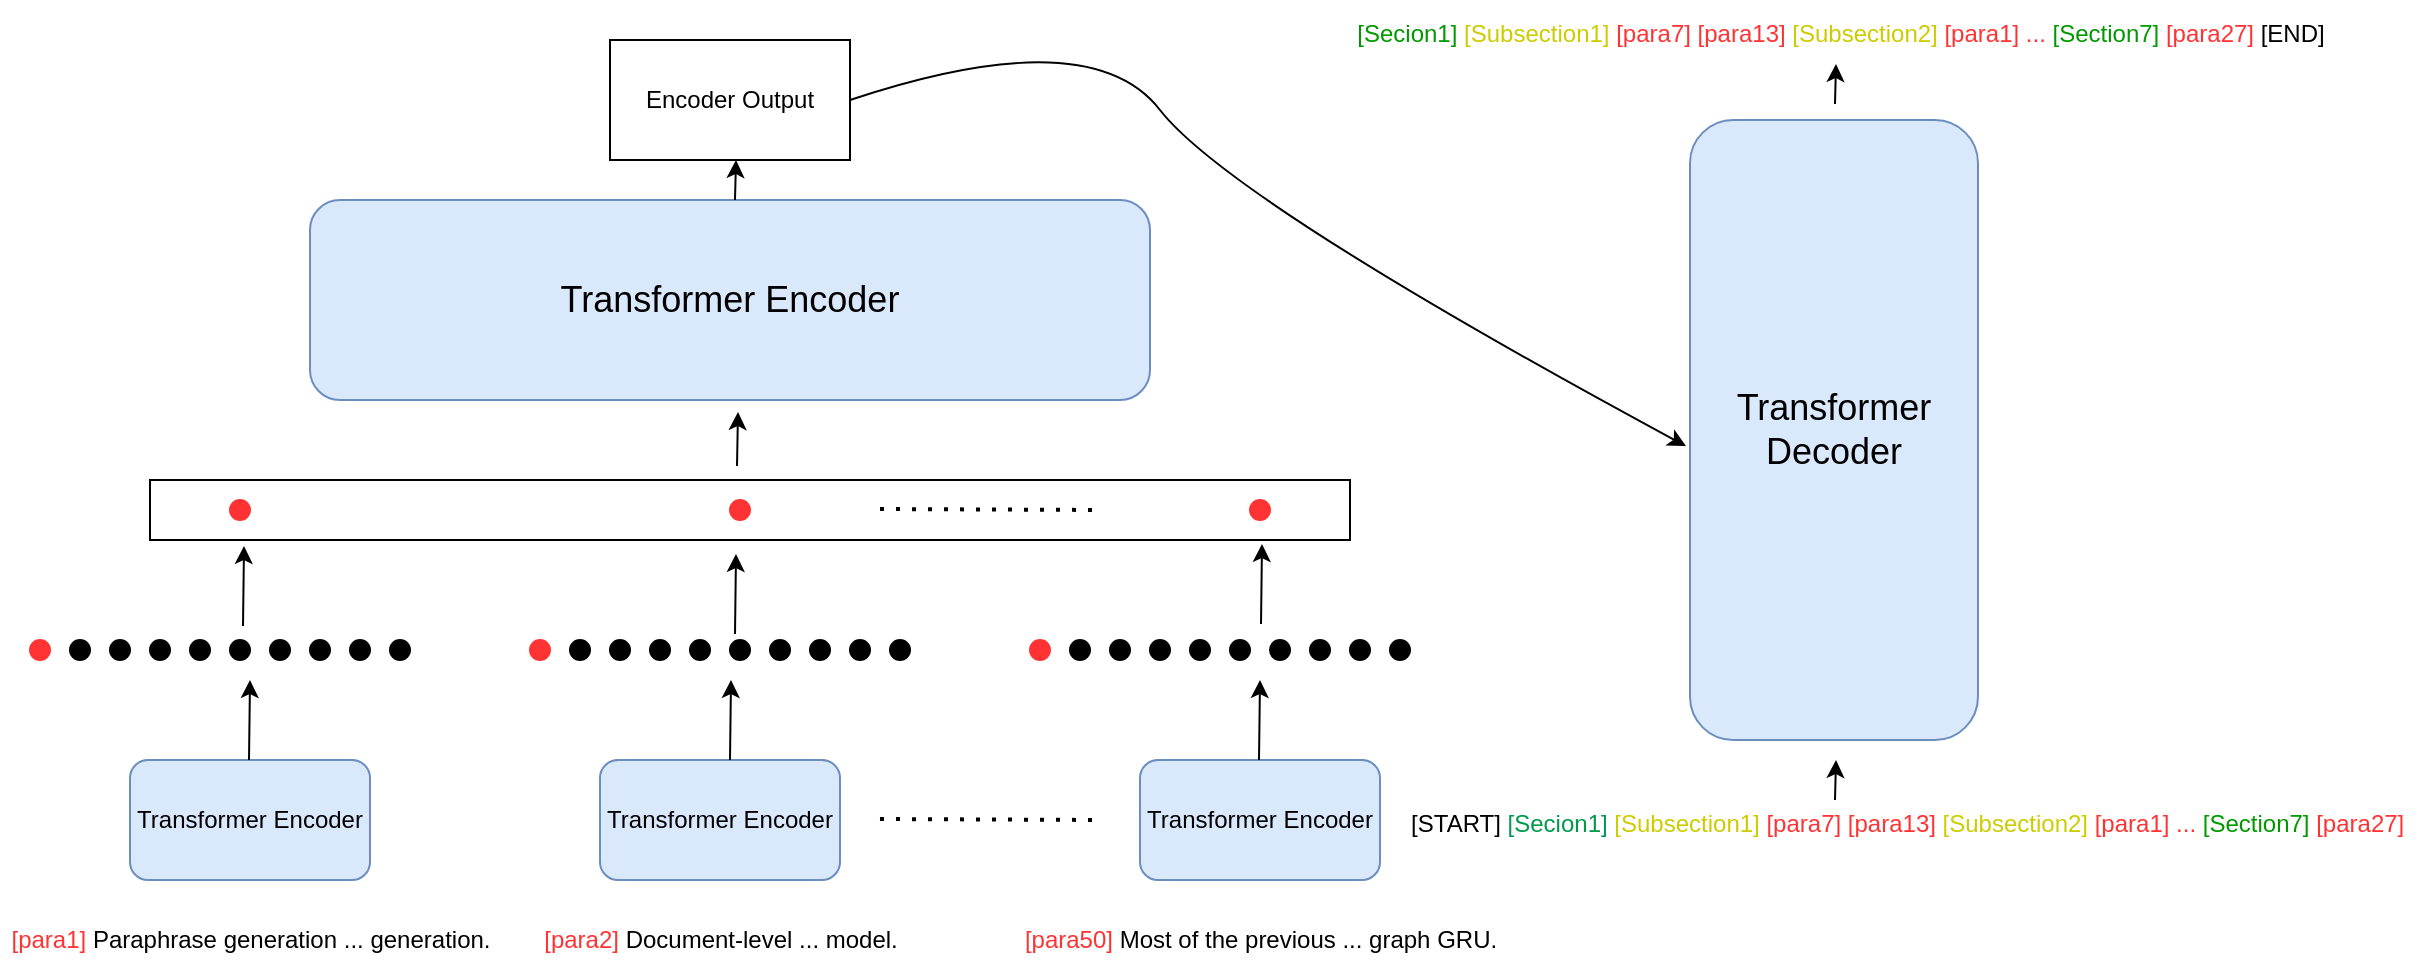 <mxfile version="16.4.2" type="github">
  <diagram id="T849AgaAMUV6qUk71AnG" name="Page-1">
    <mxGraphModel dx="1038" dy="547" grid="1" gridSize="10" guides="1" tooltips="1" connect="1" arrows="1" fold="1" page="1" pageScale="1" pageWidth="827" pageHeight="1169" math="0" shadow="0">
      <root>
        <mxCell id="0" />
        <mxCell id="1" parent="0" />
        <mxCell id="rFgkqmWRGbolhcBjv8Z4-61" value="" style="rounded=0;whiteSpace=wrap;html=1;fontColor=#FF3333;strokeColor=#000000;fillColor=#FFFFFF;" vertex="1" parent="1">
          <mxGeometry x="90" y="290" width="600" height="30" as="geometry" />
        </mxCell>
        <mxCell id="rFgkqmWRGbolhcBjv8Z4-1" value="Transformer Encoder" style="rounded=1;whiteSpace=wrap;html=1;fillColor=#dae8fc;strokeColor=#6c8ebf;" vertex="1" parent="1">
          <mxGeometry x="80" y="430" width="120" height="60" as="geometry" />
        </mxCell>
        <mxCell id="rFgkqmWRGbolhcBjv8Z4-3" value="Transformer Encoder" style="rounded=1;whiteSpace=wrap;html=1;fillColor=#dae8fc;strokeColor=#6c8ebf;" vertex="1" parent="1">
          <mxGeometry x="315" y="430" width="120" height="60" as="geometry" />
        </mxCell>
        <mxCell id="rFgkqmWRGbolhcBjv8Z4-4" value="Transformer Encoder" style="rounded=1;whiteSpace=wrap;html=1;fillColor=#dae8fc;strokeColor=#6c8ebf;" vertex="1" parent="1">
          <mxGeometry x="585" y="430" width="120" height="60" as="geometry" />
        </mxCell>
        <mxCell id="rFgkqmWRGbolhcBjv8Z4-5" value="" style="endArrow=none;dashed=1;html=1;dashPattern=1 3;strokeWidth=2;rounded=0;" edge="1" parent="1">
          <mxGeometry width="50" height="50" relative="1" as="geometry">
            <mxPoint x="455" y="459.5" as="sourcePoint" />
            <mxPoint x="565" y="460" as="targetPoint" />
          </mxGeometry>
        </mxCell>
        <mxCell id="rFgkqmWRGbolhcBjv8Z4-7" value="&lt;font color=&quot;#ff3333&quot;&gt;[para1]&lt;/font&gt; Paraphrase generation ... generation." style="text;html=1;align=center;verticalAlign=middle;resizable=0;points=[];autosize=1;strokeColor=none;fillColor=none;" vertex="1" parent="1">
          <mxGeometry x="15" y="510" width="250" height="20" as="geometry" />
        </mxCell>
        <mxCell id="rFgkqmWRGbolhcBjv8Z4-8" value="&lt;font color=&quot;#ff3333&quot;&gt;[para2]&lt;/font&gt; Document-level ... model." style="text;html=1;align=center;verticalAlign=middle;resizable=0;points=[];autosize=1;strokeColor=none;fillColor=none;" vertex="1" parent="1">
          <mxGeometry x="280" y="510" width="190" height="20" as="geometry" />
        </mxCell>
        <mxCell id="rFgkqmWRGbolhcBjv8Z4-9" value="&lt;font color=&quot;#ff3333&quot;&gt;[para50]&lt;/font&gt; Most of the previous ... graph GRU." style="text;html=1;align=center;verticalAlign=middle;resizable=0;points=[];autosize=1;strokeColor=none;fillColor=none;" vertex="1" parent="1">
          <mxGeometry x="520" y="510" width="250" height="20" as="geometry" />
        </mxCell>
        <mxCell id="rFgkqmWRGbolhcBjv8Z4-10" value="" style="endArrow=classic;html=1;rounded=0;fontColor=#FF3333;" edge="1" parent="1">
          <mxGeometry width="50" height="50" relative="1" as="geometry">
            <mxPoint x="139.5" y="430" as="sourcePoint" />
            <mxPoint x="140" y="390" as="targetPoint" />
          </mxGeometry>
        </mxCell>
        <mxCell id="rFgkqmWRGbolhcBjv8Z4-11" value="" style="endArrow=classic;html=1;rounded=0;fontColor=#FF3333;" edge="1" parent="1">
          <mxGeometry width="50" height="50" relative="1" as="geometry">
            <mxPoint x="380" y="430" as="sourcePoint" />
            <mxPoint x="380.5" y="390" as="targetPoint" />
          </mxGeometry>
        </mxCell>
        <mxCell id="rFgkqmWRGbolhcBjv8Z4-13" value="" style="endArrow=classic;html=1;rounded=0;fontColor=#FF3333;" edge="1" parent="1">
          <mxGeometry width="50" height="50" relative="1" as="geometry">
            <mxPoint x="644.5" y="430" as="sourcePoint" />
            <mxPoint x="645" y="390" as="targetPoint" />
          </mxGeometry>
        </mxCell>
        <mxCell id="rFgkqmWRGbolhcBjv8Z4-15" value="" style="ellipse;whiteSpace=wrap;html=1;aspect=fixed;fontColor=#FF3333;strokeColor=#FF3333;fillColor=#FF3333;" vertex="1" parent="1">
          <mxGeometry x="30" y="370" width="10" height="10" as="geometry" />
        </mxCell>
        <mxCell id="rFgkqmWRGbolhcBjv8Z4-18" value="" style="ellipse;whiteSpace=wrap;html=1;aspect=fixed;fontColor=#FF3333;strokeColor=#000000;fillColor=#000000;" vertex="1" parent="1">
          <mxGeometry x="50" y="370" width="10" height="10" as="geometry" />
        </mxCell>
        <mxCell id="rFgkqmWRGbolhcBjv8Z4-19" value="" style="ellipse;whiteSpace=wrap;html=1;aspect=fixed;fontColor=#FF3333;strokeColor=#000000;fillColor=#000000;" vertex="1" parent="1">
          <mxGeometry x="70" y="370" width="10" height="10" as="geometry" />
        </mxCell>
        <mxCell id="rFgkqmWRGbolhcBjv8Z4-20" value="" style="ellipse;whiteSpace=wrap;html=1;aspect=fixed;fontColor=#FF3333;strokeColor=#000000;fillColor=#000000;" vertex="1" parent="1">
          <mxGeometry x="90" y="370" width="10" height="10" as="geometry" />
        </mxCell>
        <mxCell id="rFgkqmWRGbolhcBjv8Z4-21" value="" style="ellipse;whiteSpace=wrap;html=1;aspect=fixed;fontColor=#FF3333;strokeColor=#000000;fillColor=#000000;" vertex="1" parent="1">
          <mxGeometry x="110" y="370" width="10" height="10" as="geometry" />
        </mxCell>
        <mxCell id="rFgkqmWRGbolhcBjv8Z4-22" value="" style="ellipse;whiteSpace=wrap;html=1;aspect=fixed;fontColor=#FF3333;strokeColor=#000000;fillColor=#000000;" vertex="1" parent="1">
          <mxGeometry x="130" y="370" width="10" height="10" as="geometry" />
        </mxCell>
        <mxCell id="rFgkqmWRGbolhcBjv8Z4-23" value="" style="ellipse;whiteSpace=wrap;html=1;aspect=fixed;fontColor=#FF3333;strokeColor=#000000;fillColor=#000000;" vertex="1" parent="1">
          <mxGeometry x="150" y="370" width="10" height="10" as="geometry" />
        </mxCell>
        <mxCell id="rFgkqmWRGbolhcBjv8Z4-24" value="" style="ellipse;whiteSpace=wrap;html=1;aspect=fixed;fontColor=#FF3333;strokeColor=#000000;fillColor=#000000;" vertex="1" parent="1">
          <mxGeometry x="170" y="370" width="10" height="10" as="geometry" />
        </mxCell>
        <mxCell id="rFgkqmWRGbolhcBjv8Z4-25" value="" style="ellipse;whiteSpace=wrap;html=1;aspect=fixed;fontColor=#FF3333;strokeColor=#000000;fillColor=#000000;" vertex="1" parent="1">
          <mxGeometry x="190" y="370" width="10" height="10" as="geometry" />
        </mxCell>
        <mxCell id="rFgkqmWRGbolhcBjv8Z4-26" value="" style="ellipse;whiteSpace=wrap;html=1;aspect=fixed;fontColor=#FF3333;strokeColor=#000000;fillColor=#000000;" vertex="1" parent="1">
          <mxGeometry x="210" y="370" width="10" height="10" as="geometry" />
        </mxCell>
        <mxCell id="rFgkqmWRGbolhcBjv8Z4-37" value="" style="ellipse;whiteSpace=wrap;html=1;aspect=fixed;fontColor=#FF3333;strokeColor=#FF3333;fillColor=#FF3333;" vertex="1" parent="1">
          <mxGeometry x="280" y="370" width="10" height="10" as="geometry" />
        </mxCell>
        <mxCell id="rFgkqmWRGbolhcBjv8Z4-38" value="" style="ellipse;whiteSpace=wrap;html=1;aspect=fixed;fontColor=#FF3333;strokeColor=#000000;fillColor=#000000;" vertex="1" parent="1">
          <mxGeometry x="300" y="370" width="10" height="10" as="geometry" />
        </mxCell>
        <mxCell id="rFgkqmWRGbolhcBjv8Z4-39" value="" style="ellipse;whiteSpace=wrap;html=1;aspect=fixed;fontColor=#FF3333;strokeColor=#000000;fillColor=#000000;" vertex="1" parent="1">
          <mxGeometry x="320" y="370" width="10" height="10" as="geometry" />
        </mxCell>
        <mxCell id="rFgkqmWRGbolhcBjv8Z4-40" value="" style="ellipse;whiteSpace=wrap;html=1;aspect=fixed;fontColor=#FF3333;strokeColor=#000000;fillColor=#000000;" vertex="1" parent="1">
          <mxGeometry x="340" y="370" width="10" height="10" as="geometry" />
        </mxCell>
        <mxCell id="rFgkqmWRGbolhcBjv8Z4-41" value="" style="ellipse;whiteSpace=wrap;html=1;aspect=fixed;fontColor=#FF3333;strokeColor=#000000;fillColor=#000000;" vertex="1" parent="1">
          <mxGeometry x="360" y="370" width="10" height="10" as="geometry" />
        </mxCell>
        <mxCell id="rFgkqmWRGbolhcBjv8Z4-42" value="" style="ellipse;whiteSpace=wrap;html=1;aspect=fixed;fontColor=#FF3333;strokeColor=#000000;fillColor=#000000;" vertex="1" parent="1">
          <mxGeometry x="380" y="370" width="10" height="10" as="geometry" />
        </mxCell>
        <mxCell id="rFgkqmWRGbolhcBjv8Z4-43" value="" style="ellipse;whiteSpace=wrap;html=1;aspect=fixed;fontColor=#FF3333;strokeColor=#000000;fillColor=#000000;" vertex="1" parent="1">
          <mxGeometry x="400" y="370" width="10" height="10" as="geometry" />
        </mxCell>
        <mxCell id="rFgkqmWRGbolhcBjv8Z4-44" value="" style="ellipse;whiteSpace=wrap;html=1;aspect=fixed;fontColor=#FF3333;strokeColor=#000000;fillColor=#000000;" vertex="1" parent="1">
          <mxGeometry x="420" y="370" width="10" height="10" as="geometry" />
        </mxCell>
        <mxCell id="rFgkqmWRGbolhcBjv8Z4-45" value="" style="ellipse;whiteSpace=wrap;html=1;aspect=fixed;fontColor=#FF3333;strokeColor=#000000;fillColor=#000000;" vertex="1" parent="1">
          <mxGeometry x="440" y="370" width="10" height="10" as="geometry" />
        </mxCell>
        <mxCell id="rFgkqmWRGbolhcBjv8Z4-46" value="" style="ellipse;whiteSpace=wrap;html=1;aspect=fixed;fontColor=#FF3333;strokeColor=#000000;fillColor=#000000;" vertex="1" parent="1">
          <mxGeometry x="460" y="370" width="10" height="10" as="geometry" />
        </mxCell>
        <mxCell id="rFgkqmWRGbolhcBjv8Z4-47" value="" style="ellipse;whiteSpace=wrap;html=1;aspect=fixed;fontColor=#FF3333;strokeColor=#FF3333;fillColor=#FF3333;" vertex="1" parent="1">
          <mxGeometry x="530" y="370" width="10" height="10" as="geometry" />
        </mxCell>
        <mxCell id="rFgkqmWRGbolhcBjv8Z4-48" value="" style="ellipse;whiteSpace=wrap;html=1;aspect=fixed;fontColor=#FF3333;strokeColor=#000000;fillColor=#000000;" vertex="1" parent="1">
          <mxGeometry x="550" y="370" width="10" height="10" as="geometry" />
        </mxCell>
        <mxCell id="rFgkqmWRGbolhcBjv8Z4-49" value="" style="ellipse;whiteSpace=wrap;html=1;aspect=fixed;fontColor=#FF3333;strokeColor=#000000;fillColor=#000000;" vertex="1" parent="1">
          <mxGeometry x="570" y="370" width="10" height="10" as="geometry" />
        </mxCell>
        <mxCell id="rFgkqmWRGbolhcBjv8Z4-50" value="" style="ellipse;whiteSpace=wrap;html=1;aspect=fixed;fontColor=#FF3333;strokeColor=#000000;fillColor=#000000;" vertex="1" parent="1">
          <mxGeometry x="590" y="370" width="10" height="10" as="geometry" />
        </mxCell>
        <mxCell id="rFgkqmWRGbolhcBjv8Z4-51" value="" style="ellipse;whiteSpace=wrap;html=1;aspect=fixed;fontColor=#FF3333;strokeColor=#000000;fillColor=#000000;" vertex="1" parent="1">
          <mxGeometry x="610" y="370" width="10" height="10" as="geometry" />
        </mxCell>
        <mxCell id="rFgkqmWRGbolhcBjv8Z4-52" value="" style="ellipse;whiteSpace=wrap;html=1;aspect=fixed;fontColor=#FF3333;strokeColor=#000000;fillColor=#000000;" vertex="1" parent="1">
          <mxGeometry x="630" y="370" width="10" height="10" as="geometry" />
        </mxCell>
        <mxCell id="rFgkqmWRGbolhcBjv8Z4-53" value="" style="ellipse;whiteSpace=wrap;html=1;aspect=fixed;fontColor=#FF3333;strokeColor=#000000;fillColor=#000000;" vertex="1" parent="1">
          <mxGeometry x="650" y="370" width="10" height="10" as="geometry" />
        </mxCell>
        <mxCell id="rFgkqmWRGbolhcBjv8Z4-54" value="" style="ellipse;whiteSpace=wrap;html=1;aspect=fixed;fontColor=#FF3333;strokeColor=#000000;fillColor=#000000;" vertex="1" parent="1">
          <mxGeometry x="670" y="370" width="10" height="10" as="geometry" />
        </mxCell>
        <mxCell id="rFgkqmWRGbolhcBjv8Z4-55" value="" style="ellipse;whiteSpace=wrap;html=1;aspect=fixed;fontColor=#FF3333;strokeColor=#000000;fillColor=#000000;" vertex="1" parent="1">
          <mxGeometry x="690" y="370" width="10" height="10" as="geometry" />
        </mxCell>
        <mxCell id="rFgkqmWRGbolhcBjv8Z4-56" value="" style="ellipse;whiteSpace=wrap;html=1;aspect=fixed;fontColor=#FF3333;strokeColor=#000000;fillColor=#000000;" vertex="1" parent="1">
          <mxGeometry x="710" y="370" width="10" height="10" as="geometry" />
        </mxCell>
        <mxCell id="rFgkqmWRGbolhcBjv8Z4-58" value="" style="ellipse;whiteSpace=wrap;html=1;aspect=fixed;fontColor=#FF3333;strokeColor=#FF3333;fillColor=#FF3333;" vertex="1" parent="1">
          <mxGeometry x="130" y="300" width="10" height="10" as="geometry" />
        </mxCell>
        <mxCell id="rFgkqmWRGbolhcBjv8Z4-59" value="" style="ellipse;whiteSpace=wrap;html=1;aspect=fixed;fontColor=#FF3333;strokeColor=#FF3333;fillColor=#FF3333;" vertex="1" parent="1">
          <mxGeometry x="380" y="300" width="10" height="10" as="geometry" />
        </mxCell>
        <mxCell id="rFgkqmWRGbolhcBjv8Z4-60" value="" style="ellipse;whiteSpace=wrap;html=1;aspect=fixed;fontColor=#FF3333;strokeColor=#FF3333;fillColor=#FF3333;" vertex="1" parent="1">
          <mxGeometry x="640" y="300" width="10" height="10" as="geometry" />
        </mxCell>
        <mxCell id="rFgkqmWRGbolhcBjv8Z4-62" value="" style="endArrow=none;dashed=1;html=1;dashPattern=1 3;strokeWidth=2;rounded=0;" edge="1" parent="1">
          <mxGeometry width="50" height="50" relative="1" as="geometry">
            <mxPoint x="455" y="304.5" as="sourcePoint" />
            <mxPoint x="565" y="305" as="targetPoint" />
          </mxGeometry>
        </mxCell>
        <mxCell id="rFgkqmWRGbolhcBjv8Z4-64" value="&lt;font style=&quot;font-size: 18px&quot;&gt;Transformer Encoder&lt;/font&gt;" style="rounded=1;whiteSpace=wrap;html=1;strokeColor=#6c8ebf;fillColor=#dae8fc;" vertex="1" parent="1">
          <mxGeometry x="170" y="150" width="420" height="100" as="geometry" />
        </mxCell>
        <mxCell id="rFgkqmWRGbolhcBjv8Z4-66" value="" style="endArrow=classic;html=1;rounded=0;fontColor=#FF3333;" edge="1" parent="1">
          <mxGeometry width="50" height="50" relative="1" as="geometry">
            <mxPoint x="136.5" y="363" as="sourcePoint" />
            <mxPoint x="137" y="323" as="targetPoint" />
          </mxGeometry>
        </mxCell>
        <mxCell id="rFgkqmWRGbolhcBjv8Z4-67" value="" style="endArrow=classic;html=1;rounded=0;fontColor=#FF3333;" edge="1" parent="1">
          <mxGeometry width="50" height="50" relative="1" as="geometry">
            <mxPoint x="382.5" y="367" as="sourcePoint" />
            <mxPoint x="383" y="327" as="targetPoint" />
          </mxGeometry>
        </mxCell>
        <mxCell id="rFgkqmWRGbolhcBjv8Z4-68" value="" style="endArrow=classic;html=1;rounded=0;fontColor=#FF3333;" edge="1" parent="1">
          <mxGeometry width="50" height="50" relative="1" as="geometry">
            <mxPoint x="645.5" y="362" as="sourcePoint" />
            <mxPoint x="646" y="322" as="targetPoint" />
          </mxGeometry>
        </mxCell>
        <mxCell id="rFgkqmWRGbolhcBjv8Z4-69" value="" style="endArrow=classic;html=1;rounded=0;fontColor=#FF3333;" edge="1" parent="1">
          <mxGeometry width="50" height="50" relative="1" as="geometry">
            <mxPoint x="383.5" y="283" as="sourcePoint" />
            <mxPoint x="384" y="256" as="targetPoint" />
          </mxGeometry>
        </mxCell>
        <mxCell id="rFgkqmWRGbolhcBjv8Z4-70" value="&lt;font style=&quot;font-size: 18px&quot;&gt;Transformer Decoder&lt;/font&gt;" style="rounded=1;whiteSpace=wrap;html=1;strokeColor=#6c8ebf;fillColor=#dae8fc;" vertex="1" parent="1">
          <mxGeometry x="860" y="110" width="144" height="310" as="geometry" />
        </mxCell>
        <mxCell id="rFgkqmWRGbolhcBjv8Z4-71" value="&lt;font style=&quot;font-size: 12px&quot;&gt;&lt;font color=&quot;#009900&quot;&gt;[Secion1]&lt;/font&gt; &lt;font color=&quot;#cccc00&quot;&gt;[Subsection1]&lt;/font&gt; [para7] [para13] &lt;font color=&quot;#cccc00&quot;&gt;[Subsection2]&lt;/font&gt; [para1] ... &lt;font color=&quot;#009900&quot;&gt;[Section7]&lt;/font&gt; [para27] &lt;font color=&quot;#000000&quot;&gt;[END]&lt;/font&gt;&lt;/font&gt;" style="text;html=1;align=center;verticalAlign=middle;resizable=0;points=[];autosize=1;strokeColor=none;fillColor=none;fontSize=18;fontColor=#FF3333;" vertex="1" parent="1">
          <mxGeometry x="685" y="50" width="500" height="30" as="geometry" />
        </mxCell>
        <mxCell id="rFgkqmWRGbolhcBjv8Z4-72" value="&lt;font style=&quot;font-size: 12px&quot;&gt;&lt;font color=&quot;#000000&quot;&gt;[START]&lt;/font&gt;&lt;font color=&quot;#00994d&quot;&gt; [Secion1]&lt;/font&gt; &lt;font color=&quot;#cccc00&quot;&gt;[Subsection1]&lt;/font&gt; [para7] [para13] &lt;font color=&quot;#cccc00&quot;&gt;[Subsection2]&lt;/font&gt; [para1] ... &lt;font color=&quot;#009900&quot;&gt;[Section7]&lt;/font&gt; [para27]&amp;nbsp;&lt;/font&gt;" style="text;html=1;align=center;verticalAlign=middle;resizable=0;points=[];autosize=1;strokeColor=none;fillColor=none;fontSize=18;fontColor=#FF3333;" vertex="1" parent="1">
          <mxGeometry x="710" y="445" width="520" height="30" as="geometry" />
        </mxCell>
        <mxCell id="rFgkqmWRGbolhcBjv8Z4-73" value="&lt;font color=&quot;#000000&quot;&gt;Encoder Output&lt;/font&gt;" style="rounded=0;whiteSpace=wrap;html=1;fontSize=12;fontColor=#009900;strokeColor=#000000;fillColor=#FFFFFF;" vertex="1" parent="1">
          <mxGeometry x="320" y="70" width="120" height="60" as="geometry" />
        </mxCell>
        <mxCell id="rFgkqmWRGbolhcBjv8Z4-75" value="" style="curved=1;endArrow=classic;html=1;rounded=0;fontSize=12;fontColor=#000000;exitX=1;exitY=0.5;exitDx=0;exitDy=0;entryX=-0.014;entryY=0.526;entryDx=0;entryDy=0;entryPerimeter=0;" edge="1" parent="1" source="rFgkqmWRGbolhcBjv8Z4-73" target="rFgkqmWRGbolhcBjv8Z4-70">
          <mxGeometry width="50" height="50" relative="1" as="geometry">
            <mxPoint x="590" y="80" as="sourcePoint" />
            <mxPoint x="640" y="30" as="targetPoint" />
            <Array as="points">
              <mxPoint x="560" y="60" />
              <mxPoint x="630" y="150" />
            </Array>
          </mxGeometry>
        </mxCell>
        <mxCell id="rFgkqmWRGbolhcBjv8Z4-78" value="" style="endArrow=classic;html=1;rounded=0;fontColor=#FF3333;" edge="1" parent="1">
          <mxGeometry width="50" height="50" relative="1" as="geometry">
            <mxPoint x="932.5" y="450" as="sourcePoint" />
            <mxPoint x="933" y="430" as="targetPoint" />
          </mxGeometry>
        </mxCell>
        <mxCell id="rFgkqmWRGbolhcBjv8Z4-79" value="" style="endArrow=classic;html=1;rounded=0;fontColor=#FF3333;" edge="1" parent="1">
          <mxGeometry width="50" height="50" relative="1" as="geometry">
            <mxPoint x="932.5" y="102" as="sourcePoint" />
            <mxPoint x="933" y="82" as="targetPoint" />
          </mxGeometry>
        </mxCell>
        <mxCell id="rFgkqmWRGbolhcBjv8Z4-80" value="" style="endArrow=classic;html=1;rounded=0;fontColor=#FF3333;" edge="1" parent="1">
          <mxGeometry width="50" height="50" relative="1" as="geometry">
            <mxPoint x="382.5" y="150" as="sourcePoint" />
            <mxPoint x="383" y="130" as="targetPoint" />
          </mxGeometry>
        </mxCell>
      </root>
    </mxGraphModel>
  </diagram>
</mxfile>
